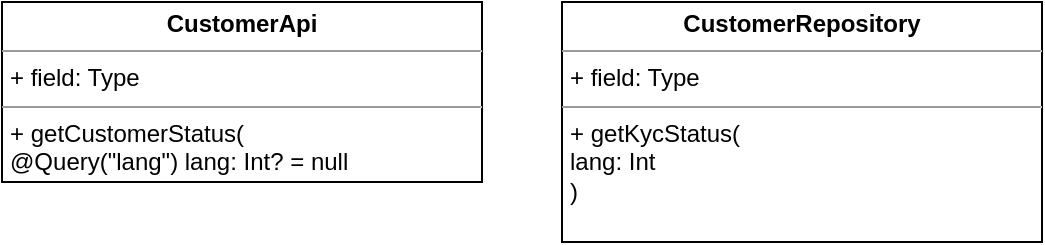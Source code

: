 <mxfile version="15.7.3" type="github">
  <diagram id="QN5mFzQDCflkmAVmNGgj" name="Page-1">
    <mxGraphModel dx="981" dy="532" grid="1" gridSize="10" guides="1" tooltips="1" connect="1" arrows="1" fold="1" page="1" pageScale="1" pageWidth="850" pageHeight="1100" math="0" shadow="0">
      <root>
        <mxCell id="0" />
        <mxCell id="1" parent="0" />
        <mxCell id="lqZP2IpAEOQLERp2CW0c-1" value="&lt;p style=&quot;margin: 0px ; margin-top: 4px ; text-align: center&quot;&gt;&lt;b&gt;CustomerApi&lt;/b&gt;&lt;/p&gt;&lt;hr size=&quot;1&quot;&gt;&lt;p style=&quot;margin: 0px ; margin-left: 4px&quot;&gt;+ field: Type&lt;/p&gt;&lt;hr size=&quot;1&quot;&gt;&lt;p style=&quot;margin: 0px ; margin-left: 4px&quot;&gt;+ getCustomerStatus(&lt;/p&gt;&lt;p style=&quot;margin: 0px ; margin-left: 4px&quot;&gt;@Query(&quot;lang&quot;) lang: Int? = null&lt;br&gt;&lt;/p&gt;&lt;p style=&quot;margin: 0px ; margin-left: 4px&quot;&gt;)&lt;br&gt;&lt;/p&gt;" style="verticalAlign=top;align=left;overflow=fill;fontSize=12;fontFamily=Helvetica;html=1;" vertex="1" parent="1">
          <mxGeometry x="80" y="280" width="240" height="90" as="geometry" />
        </mxCell>
        <mxCell id="lqZP2IpAEOQLERp2CW0c-2" value="&lt;p style=&quot;margin: 0px ; margin-top: 4px ; text-align: center&quot;&gt;&lt;b&gt;CustomerRepository&lt;/b&gt;&lt;/p&gt;&lt;hr size=&quot;1&quot;&gt;&lt;p style=&quot;margin: 0px ; margin-left: 4px&quot;&gt;+ field: Type&lt;/p&gt;&lt;hr size=&quot;1&quot;&gt;&lt;p style=&quot;margin: 0px ; margin-left: 4px&quot;&gt;+ getKycStatus(&lt;/p&gt;&lt;p style=&quot;margin: 0px ; margin-left: 4px&quot;&gt;lang: Int&lt;br&gt;&lt;/p&gt;&lt;p style=&quot;margin: 0px ; margin-left: 4px&quot;&gt;)&lt;br&gt;&lt;/p&gt;" style="verticalAlign=top;align=left;overflow=fill;fontSize=12;fontFamily=Helvetica;html=1;" vertex="1" parent="1">
          <mxGeometry x="360" y="280" width="240" height="120" as="geometry" />
        </mxCell>
      </root>
    </mxGraphModel>
  </diagram>
</mxfile>
